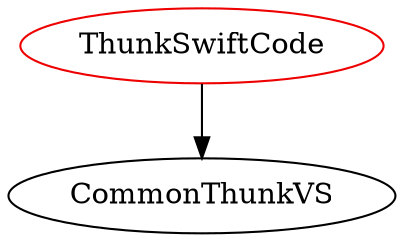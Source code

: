 digraph thunkswiftcode{
ThunkSwiftCode	[shape=oval, color=red2, label="ThunkSwiftCode"];
ThunkSwiftCode -> CommonThunkVS;
}
